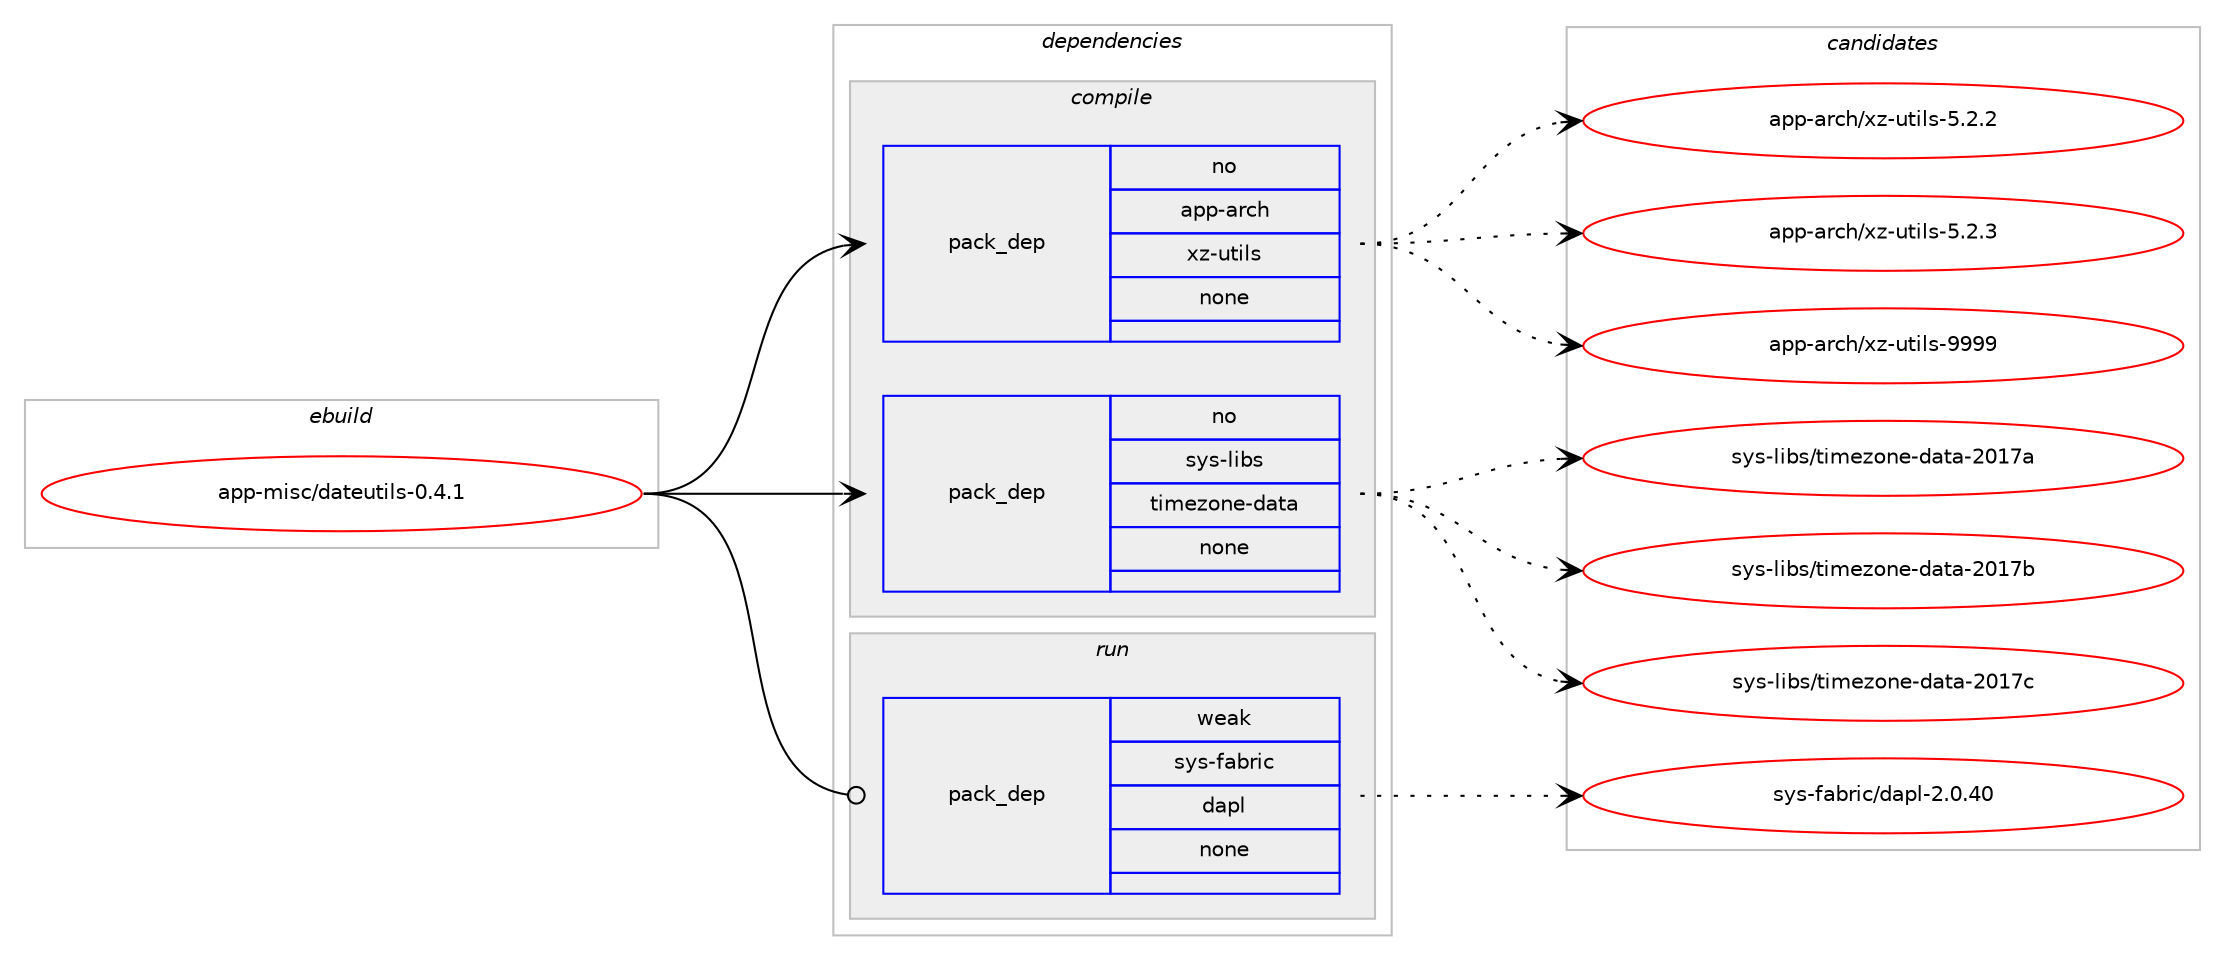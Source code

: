digraph prolog {

# *************
# Graph options
# *************

newrank=true;
concentrate=true;
compound=true;
graph [rankdir=LR,fontname=Helvetica,fontsize=10,ranksep=1.5];#, ranksep=2.5, nodesep=0.2];
edge  [arrowhead=vee];
node  [fontname=Helvetica,fontsize=10];

# **********
# The ebuild
# **********

subgraph cluster_leftcol {
color=gray;
rank=same;
label=<<i>ebuild</i>>;
id [label="app-misc/dateutils-0.4.1", color=red, width=4, href="../app-misc/dateutils-0.4.1.svg"];
}

# ****************
# The dependencies
# ****************

subgraph cluster_midcol {
color=gray;
label=<<i>dependencies</i>>;
subgraph cluster_compile {
fillcolor="#eeeeee";
style=filled;
label=<<i>compile</i>>;
subgraph pack32520 {
dependency45500 [label=<<TABLE BORDER="0" CELLBORDER="1" CELLSPACING="0" CELLPADDING="4" WIDTH="220"><TR><TD ROWSPAN="6" CELLPADDING="30">pack_dep</TD></TR><TR><TD WIDTH="110">no</TD></TR><TR><TD>app-arch</TD></TR><TR><TD>xz-utils</TD></TR><TR><TD>none</TD></TR><TR><TD></TD></TR></TABLE>>, shape=none, color=blue];
}
id:e -> dependency45500:w [weight=20,style="solid",arrowhead="vee"];
subgraph pack32521 {
dependency45501 [label=<<TABLE BORDER="0" CELLBORDER="1" CELLSPACING="0" CELLPADDING="4" WIDTH="220"><TR><TD ROWSPAN="6" CELLPADDING="30">pack_dep</TD></TR><TR><TD WIDTH="110">no</TD></TR><TR><TD>sys-libs</TD></TR><TR><TD>timezone-data</TD></TR><TR><TD>none</TD></TR><TR><TD></TD></TR></TABLE>>, shape=none, color=blue];
}
id:e -> dependency45501:w [weight=20,style="solid",arrowhead="vee"];
}
subgraph cluster_compileandrun {
fillcolor="#eeeeee";
style=filled;
label=<<i>compile and run</i>>;
}
subgraph cluster_run {
fillcolor="#eeeeee";
style=filled;
label=<<i>run</i>>;
subgraph pack32522 {
dependency45502 [label=<<TABLE BORDER="0" CELLBORDER="1" CELLSPACING="0" CELLPADDING="4" WIDTH="220"><TR><TD ROWSPAN="6" CELLPADDING="30">pack_dep</TD></TR><TR><TD WIDTH="110">weak</TD></TR><TR><TD>sys-fabric</TD></TR><TR><TD>dapl</TD></TR><TR><TD>none</TD></TR><TR><TD></TD></TR></TABLE>>, shape=none, color=blue];
}
id:e -> dependency45502:w [weight=20,style="solid",arrowhead="odot"];
}
}

# **************
# The candidates
# **************

subgraph cluster_choices {
rank=same;
color=gray;
label=<<i>candidates</i>>;

subgraph choice32520 {
color=black;
nodesep=1;
choice971121124597114991044712012245117116105108115455346504650 [label="app-arch/xz-utils-5.2.2", color=red, width=4,href="../app-arch/xz-utils-5.2.2.svg"];
choice971121124597114991044712012245117116105108115455346504651 [label="app-arch/xz-utils-5.2.3", color=red, width=4,href="../app-arch/xz-utils-5.2.3.svg"];
choice9711211245971149910447120122451171161051081154557575757 [label="app-arch/xz-utils-9999", color=red, width=4,href="../app-arch/xz-utils-9999.svg"];
dependency45500:e -> choice971121124597114991044712012245117116105108115455346504650:w [style=dotted,weight="100"];
dependency45500:e -> choice971121124597114991044712012245117116105108115455346504651:w [style=dotted,weight="100"];
dependency45500:e -> choice9711211245971149910447120122451171161051081154557575757:w [style=dotted,weight="100"];
}
subgraph choice32521 {
color=black;
nodesep=1;
choice115121115451081059811547116105109101122111110101451009711697455048495597 [label="sys-libs/timezone-data-2017a", color=red, width=4,href="../sys-libs/timezone-data-2017a.svg"];
choice115121115451081059811547116105109101122111110101451009711697455048495598 [label="sys-libs/timezone-data-2017b", color=red, width=4,href="../sys-libs/timezone-data-2017b.svg"];
choice115121115451081059811547116105109101122111110101451009711697455048495599 [label="sys-libs/timezone-data-2017c", color=red, width=4,href="../sys-libs/timezone-data-2017c.svg"];
dependency45501:e -> choice115121115451081059811547116105109101122111110101451009711697455048495597:w [style=dotted,weight="100"];
dependency45501:e -> choice115121115451081059811547116105109101122111110101451009711697455048495598:w [style=dotted,weight="100"];
dependency45501:e -> choice115121115451081059811547116105109101122111110101451009711697455048495599:w [style=dotted,weight="100"];
}
subgraph choice32522 {
color=black;
nodesep=1;
choice11512111545102979811410599471009711210845504648465248 [label="sys-fabric/dapl-2.0.40", color=red, width=4,href="../sys-fabric/dapl-2.0.40.svg"];
dependency45502:e -> choice11512111545102979811410599471009711210845504648465248:w [style=dotted,weight="100"];
}
}

}
